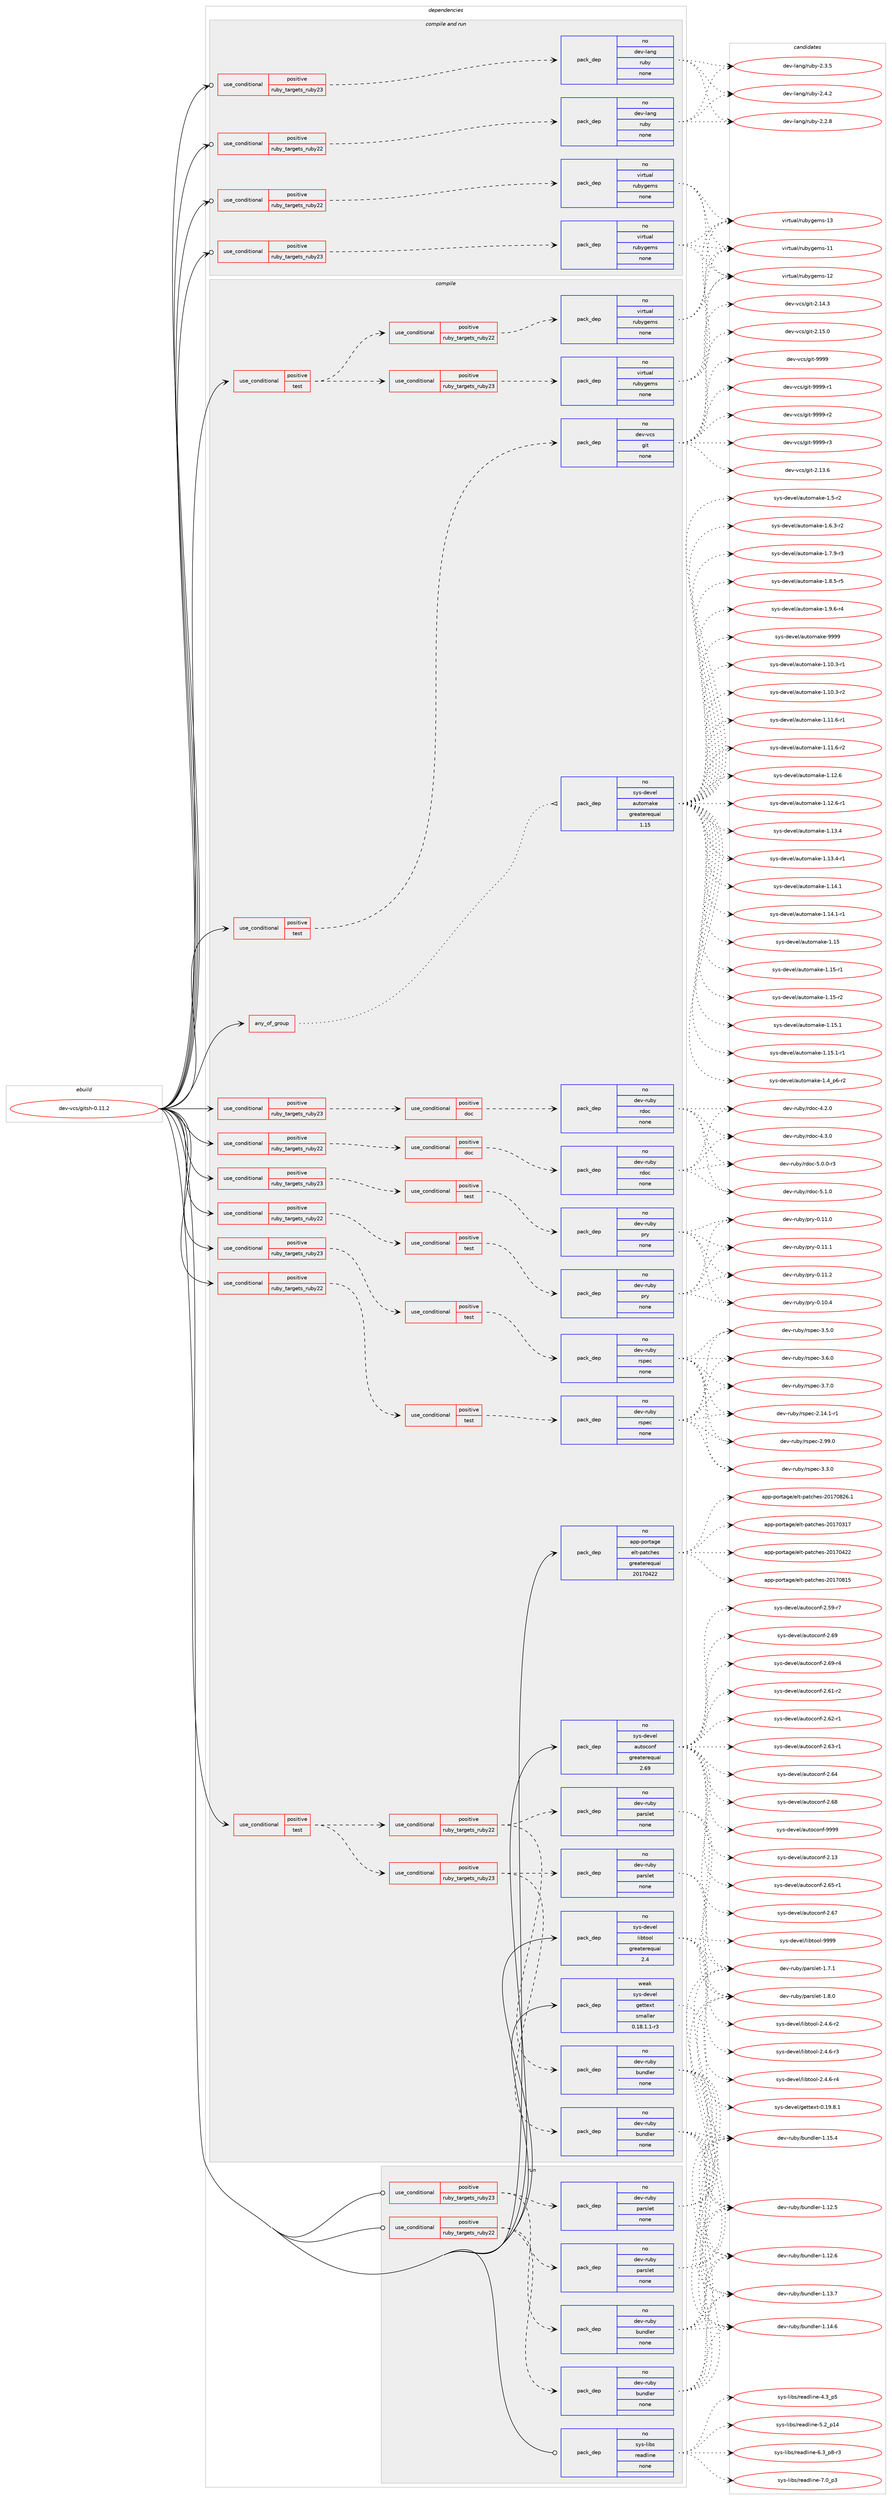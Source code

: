 digraph prolog {

# *************
# Graph options
# *************

newrank=true;
concentrate=true;
compound=true;
graph [rankdir=LR,fontname=Helvetica,fontsize=10,ranksep=1.5];#, ranksep=2.5, nodesep=0.2];
edge  [arrowhead=vee];
node  [fontname=Helvetica,fontsize=10];

# **********
# The ebuild
# **********

subgraph cluster_leftcol {
color=gray;
rank=same;
label=<<i>ebuild</i>>;
id [label="dev-vcs/gitsh-0.11.2", color=red, width=4, href="../dev-vcs/gitsh-0.11.2.svg"];
}

# ****************
# The dependencies
# ****************

subgraph cluster_midcol {
color=gray;
label=<<i>dependencies</i>>;
subgraph cluster_compile {
fillcolor="#eeeeee";
style=filled;
label=<<i>compile</i>>;
subgraph any4278 {
dependency291509 [label=<<TABLE BORDER="0" CELLBORDER="1" CELLSPACING="0" CELLPADDING="4"><TR><TD CELLPADDING="10">any_of_group</TD></TR></TABLE>>, shape=none, color=red];subgraph pack207816 {
dependency291510 [label=<<TABLE BORDER="0" CELLBORDER="1" CELLSPACING="0" CELLPADDING="4" WIDTH="220"><TR><TD ROWSPAN="6" CELLPADDING="30">pack_dep</TD></TR><TR><TD WIDTH="110">no</TD></TR><TR><TD>sys-devel</TD></TR><TR><TD>automake</TD></TR><TR><TD>greaterequal</TD></TR><TR><TD>1.15</TD></TR></TABLE>>, shape=none, color=blue];
}
dependency291509:e -> dependency291510:w [weight=20,style="dotted",arrowhead="oinv"];
}
id:e -> dependency291509:w [weight=20,style="solid",arrowhead="vee"];
subgraph cond79363 {
dependency291511 [label=<<TABLE BORDER="0" CELLBORDER="1" CELLSPACING="0" CELLPADDING="4"><TR><TD ROWSPAN="3" CELLPADDING="10">use_conditional</TD></TR><TR><TD>positive</TD></TR><TR><TD>ruby_targets_ruby22</TD></TR></TABLE>>, shape=none, color=red];
subgraph cond79364 {
dependency291512 [label=<<TABLE BORDER="0" CELLBORDER="1" CELLSPACING="0" CELLPADDING="4"><TR><TD ROWSPAN="3" CELLPADDING="10">use_conditional</TD></TR><TR><TD>positive</TD></TR><TR><TD>doc</TD></TR></TABLE>>, shape=none, color=red];
subgraph pack207817 {
dependency291513 [label=<<TABLE BORDER="0" CELLBORDER="1" CELLSPACING="0" CELLPADDING="4" WIDTH="220"><TR><TD ROWSPAN="6" CELLPADDING="30">pack_dep</TD></TR><TR><TD WIDTH="110">no</TD></TR><TR><TD>dev-ruby</TD></TR><TR><TD>rdoc</TD></TR><TR><TD>none</TD></TR><TR><TD></TD></TR></TABLE>>, shape=none, color=blue];
}
dependency291512:e -> dependency291513:w [weight=20,style="dashed",arrowhead="vee"];
}
dependency291511:e -> dependency291512:w [weight=20,style="dashed",arrowhead="vee"];
}
id:e -> dependency291511:w [weight=20,style="solid",arrowhead="vee"];
subgraph cond79365 {
dependency291514 [label=<<TABLE BORDER="0" CELLBORDER="1" CELLSPACING="0" CELLPADDING="4"><TR><TD ROWSPAN="3" CELLPADDING="10">use_conditional</TD></TR><TR><TD>positive</TD></TR><TR><TD>ruby_targets_ruby22</TD></TR></TABLE>>, shape=none, color=red];
subgraph cond79366 {
dependency291515 [label=<<TABLE BORDER="0" CELLBORDER="1" CELLSPACING="0" CELLPADDING="4"><TR><TD ROWSPAN="3" CELLPADDING="10">use_conditional</TD></TR><TR><TD>positive</TD></TR><TR><TD>test</TD></TR></TABLE>>, shape=none, color=red];
subgraph pack207818 {
dependency291516 [label=<<TABLE BORDER="0" CELLBORDER="1" CELLSPACING="0" CELLPADDING="4" WIDTH="220"><TR><TD ROWSPAN="6" CELLPADDING="30">pack_dep</TD></TR><TR><TD WIDTH="110">no</TD></TR><TR><TD>dev-ruby</TD></TR><TR><TD>pry</TD></TR><TR><TD>none</TD></TR><TR><TD></TD></TR></TABLE>>, shape=none, color=blue];
}
dependency291515:e -> dependency291516:w [weight=20,style="dashed",arrowhead="vee"];
}
dependency291514:e -> dependency291515:w [weight=20,style="dashed",arrowhead="vee"];
}
id:e -> dependency291514:w [weight=20,style="solid",arrowhead="vee"];
subgraph cond79367 {
dependency291517 [label=<<TABLE BORDER="0" CELLBORDER="1" CELLSPACING="0" CELLPADDING="4"><TR><TD ROWSPAN="3" CELLPADDING="10">use_conditional</TD></TR><TR><TD>positive</TD></TR><TR><TD>ruby_targets_ruby22</TD></TR></TABLE>>, shape=none, color=red];
subgraph cond79368 {
dependency291518 [label=<<TABLE BORDER="0" CELLBORDER="1" CELLSPACING="0" CELLPADDING="4"><TR><TD ROWSPAN="3" CELLPADDING="10">use_conditional</TD></TR><TR><TD>positive</TD></TR><TR><TD>test</TD></TR></TABLE>>, shape=none, color=red];
subgraph pack207819 {
dependency291519 [label=<<TABLE BORDER="0" CELLBORDER="1" CELLSPACING="0" CELLPADDING="4" WIDTH="220"><TR><TD ROWSPAN="6" CELLPADDING="30">pack_dep</TD></TR><TR><TD WIDTH="110">no</TD></TR><TR><TD>dev-ruby</TD></TR><TR><TD>rspec</TD></TR><TR><TD>none</TD></TR><TR><TD></TD></TR></TABLE>>, shape=none, color=blue];
}
dependency291518:e -> dependency291519:w [weight=20,style="dashed",arrowhead="vee"];
}
dependency291517:e -> dependency291518:w [weight=20,style="dashed",arrowhead="vee"];
}
id:e -> dependency291517:w [weight=20,style="solid",arrowhead="vee"];
subgraph cond79369 {
dependency291520 [label=<<TABLE BORDER="0" CELLBORDER="1" CELLSPACING="0" CELLPADDING="4"><TR><TD ROWSPAN="3" CELLPADDING="10">use_conditional</TD></TR><TR><TD>positive</TD></TR><TR><TD>ruby_targets_ruby23</TD></TR></TABLE>>, shape=none, color=red];
subgraph cond79370 {
dependency291521 [label=<<TABLE BORDER="0" CELLBORDER="1" CELLSPACING="0" CELLPADDING="4"><TR><TD ROWSPAN="3" CELLPADDING="10">use_conditional</TD></TR><TR><TD>positive</TD></TR><TR><TD>doc</TD></TR></TABLE>>, shape=none, color=red];
subgraph pack207820 {
dependency291522 [label=<<TABLE BORDER="0" CELLBORDER="1" CELLSPACING="0" CELLPADDING="4" WIDTH="220"><TR><TD ROWSPAN="6" CELLPADDING="30">pack_dep</TD></TR><TR><TD WIDTH="110">no</TD></TR><TR><TD>dev-ruby</TD></TR><TR><TD>rdoc</TD></TR><TR><TD>none</TD></TR><TR><TD></TD></TR></TABLE>>, shape=none, color=blue];
}
dependency291521:e -> dependency291522:w [weight=20,style="dashed",arrowhead="vee"];
}
dependency291520:e -> dependency291521:w [weight=20,style="dashed",arrowhead="vee"];
}
id:e -> dependency291520:w [weight=20,style="solid",arrowhead="vee"];
subgraph cond79371 {
dependency291523 [label=<<TABLE BORDER="0" CELLBORDER="1" CELLSPACING="0" CELLPADDING="4"><TR><TD ROWSPAN="3" CELLPADDING="10">use_conditional</TD></TR><TR><TD>positive</TD></TR><TR><TD>ruby_targets_ruby23</TD></TR></TABLE>>, shape=none, color=red];
subgraph cond79372 {
dependency291524 [label=<<TABLE BORDER="0" CELLBORDER="1" CELLSPACING="0" CELLPADDING="4"><TR><TD ROWSPAN="3" CELLPADDING="10">use_conditional</TD></TR><TR><TD>positive</TD></TR><TR><TD>test</TD></TR></TABLE>>, shape=none, color=red];
subgraph pack207821 {
dependency291525 [label=<<TABLE BORDER="0" CELLBORDER="1" CELLSPACING="0" CELLPADDING="4" WIDTH="220"><TR><TD ROWSPAN="6" CELLPADDING="30">pack_dep</TD></TR><TR><TD WIDTH="110">no</TD></TR><TR><TD>dev-ruby</TD></TR><TR><TD>pry</TD></TR><TR><TD>none</TD></TR><TR><TD></TD></TR></TABLE>>, shape=none, color=blue];
}
dependency291524:e -> dependency291525:w [weight=20,style="dashed",arrowhead="vee"];
}
dependency291523:e -> dependency291524:w [weight=20,style="dashed",arrowhead="vee"];
}
id:e -> dependency291523:w [weight=20,style="solid",arrowhead="vee"];
subgraph cond79373 {
dependency291526 [label=<<TABLE BORDER="0" CELLBORDER="1" CELLSPACING="0" CELLPADDING="4"><TR><TD ROWSPAN="3" CELLPADDING="10">use_conditional</TD></TR><TR><TD>positive</TD></TR><TR><TD>ruby_targets_ruby23</TD></TR></TABLE>>, shape=none, color=red];
subgraph cond79374 {
dependency291527 [label=<<TABLE BORDER="0" CELLBORDER="1" CELLSPACING="0" CELLPADDING="4"><TR><TD ROWSPAN="3" CELLPADDING="10">use_conditional</TD></TR><TR><TD>positive</TD></TR><TR><TD>test</TD></TR></TABLE>>, shape=none, color=red];
subgraph pack207822 {
dependency291528 [label=<<TABLE BORDER="0" CELLBORDER="1" CELLSPACING="0" CELLPADDING="4" WIDTH="220"><TR><TD ROWSPAN="6" CELLPADDING="30">pack_dep</TD></TR><TR><TD WIDTH="110">no</TD></TR><TR><TD>dev-ruby</TD></TR><TR><TD>rspec</TD></TR><TR><TD>none</TD></TR><TR><TD></TD></TR></TABLE>>, shape=none, color=blue];
}
dependency291527:e -> dependency291528:w [weight=20,style="dashed",arrowhead="vee"];
}
dependency291526:e -> dependency291527:w [weight=20,style="dashed",arrowhead="vee"];
}
id:e -> dependency291526:w [weight=20,style="solid",arrowhead="vee"];
subgraph cond79375 {
dependency291529 [label=<<TABLE BORDER="0" CELLBORDER="1" CELLSPACING="0" CELLPADDING="4"><TR><TD ROWSPAN="3" CELLPADDING="10">use_conditional</TD></TR><TR><TD>positive</TD></TR><TR><TD>test</TD></TR></TABLE>>, shape=none, color=red];
subgraph cond79376 {
dependency291530 [label=<<TABLE BORDER="0" CELLBORDER="1" CELLSPACING="0" CELLPADDING="4"><TR><TD ROWSPAN="3" CELLPADDING="10">use_conditional</TD></TR><TR><TD>positive</TD></TR><TR><TD>ruby_targets_ruby22</TD></TR></TABLE>>, shape=none, color=red];
subgraph pack207823 {
dependency291531 [label=<<TABLE BORDER="0" CELLBORDER="1" CELLSPACING="0" CELLPADDING="4" WIDTH="220"><TR><TD ROWSPAN="6" CELLPADDING="30">pack_dep</TD></TR><TR><TD WIDTH="110">no</TD></TR><TR><TD>dev-ruby</TD></TR><TR><TD>bundler</TD></TR><TR><TD>none</TD></TR><TR><TD></TD></TR></TABLE>>, shape=none, color=blue];
}
dependency291530:e -> dependency291531:w [weight=20,style="dashed",arrowhead="vee"];
subgraph pack207824 {
dependency291532 [label=<<TABLE BORDER="0" CELLBORDER="1" CELLSPACING="0" CELLPADDING="4" WIDTH="220"><TR><TD ROWSPAN="6" CELLPADDING="30">pack_dep</TD></TR><TR><TD WIDTH="110">no</TD></TR><TR><TD>dev-ruby</TD></TR><TR><TD>parslet</TD></TR><TR><TD>none</TD></TR><TR><TD></TD></TR></TABLE>>, shape=none, color=blue];
}
dependency291530:e -> dependency291532:w [weight=20,style="dashed",arrowhead="vee"];
}
dependency291529:e -> dependency291530:w [weight=20,style="dashed",arrowhead="vee"];
subgraph cond79377 {
dependency291533 [label=<<TABLE BORDER="0" CELLBORDER="1" CELLSPACING="0" CELLPADDING="4"><TR><TD ROWSPAN="3" CELLPADDING="10">use_conditional</TD></TR><TR><TD>positive</TD></TR><TR><TD>ruby_targets_ruby23</TD></TR></TABLE>>, shape=none, color=red];
subgraph pack207825 {
dependency291534 [label=<<TABLE BORDER="0" CELLBORDER="1" CELLSPACING="0" CELLPADDING="4" WIDTH="220"><TR><TD ROWSPAN="6" CELLPADDING="30">pack_dep</TD></TR><TR><TD WIDTH="110">no</TD></TR><TR><TD>dev-ruby</TD></TR><TR><TD>bundler</TD></TR><TR><TD>none</TD></TR><TR><TD></TD></TR></TABLE>>, shape=none, color=blue];
}
dependency291533:e -> dependency291534:w [weight=20,style="dashed",arrowhead="vee"];
subgraph pack207826 {
dependency291535 [label=<<TABLE BORDER="0" CELLBORDER="1" CELLSPACING="0" CELLPADDING="4" WIDTH="220"><TR><TD ROWSPAN="6" CELLPADDING="30">pack_dep</TD></TR><TR><TD WIDTH="110">no</TD></TR><TR><TD>dev-ruby</TD></TR><TR><TD>parslet</TD></TR><TR><TD>none</TD></TR><TR><TD></TD></TR></TABLE>>, shape=none, color=blue];
}
dependency291533:e -> dependency291535:w [weight=20,style="dashed",arrowhead="vee"];
}
dependency291529:e -> dependency291533:w [weight=20,style="dashed",arrowhead="vee"];
}
id:e -> dependency291529:w [weight=20,style="solid",arrowhead="vee"];
subgraph cond79378 {
dependency291536 [label=<<TABLE BORDER="0" CELLBORDER="1" CELLSPACING="0" CELLPADDING="4"><TR><TD ROWSPAN="3" CELLPADDING="10">use_conditional</TD></TR><TR><TD>positive</TD></TR><TR><TD>test</TD></TR></TABLE>>, shape=none, color=red];
subgraph cond79379 {
dependency291537 [label=<<TABLE BORDER="0" CELLBORDER="1" CELLSPACING="0" CELLPADDING="4"><TR><TD ROWSPAN="3" CELLPADDING="10">use_conditional</TD></TR><TR><TD>positive</TD></TR><TR><TD>ruby_targets_ruby22</TD></TR></TABLE>>, shape=none, color=red];
subgraph pack207827 {
dependency291538 [label=<<TABLE BORDER="0" CELLBORDER="1" CELLSPACING="0" CELLPADDING="4" WIDTH="220"><TR><TD ROWSPAN="6" CELLPADDING="30">pack_dep</TD></TR><TR><TD WIDTH="110">no</TD></TR><TR><TD>virtual</TD></TR><TR><TD>rubygems</TD></TR><TR><TD>none</TD></TR><TR><TD></TD></TR></TABLE>>, shape=none, color=blue];
}
dependency291537:e -> dependency291538:w [weight=20,style="dashed",arrowhead="vee"];
}
dependency291536:e -> dependency291537:w [weight=20,style="dashed",arrowhead="vee"];
subgraph cond79380 {
dependency291539 [label=<<TABLE BORDER="0" CELLBORDER="1" CELLSPACING="0" CELLPADDING="4"><TR><TD ROWSPAN="3" CELLPADDING="10">use_conditional</TD></TR><TR><TD>positive</TD></TR><TR><TD>ruby_targets_ruby23</TD></TR></TABLE>>, shape=none, color=red];
subgraph pack207828 {
dependency291540 [label=<<TABLE BORDER="0" CELLBORDER="1" CELLSPACING="0" CELLPADDING="4" WIDTH="220"><TR><TD ROWSPAN="6" CELLPADDING="30">pack_dep</TD></TR><TR><TD WIDTH="110">no</TD></TR><TR><TD>virtual</TD></TR><TR><TD>rubygems</TD></TR><TR><TD>none</TD></TR><TR><TD></TD></TR></TABLE>>, shape=none, color=blue];
}
dependency291539:e -> dependency291540:w [weight=20,style="dashed",arrowhead="vee"];
}
dependency291536:e -> dependency291539:w [weight=20,style="dashed",arrowhead="vee"];
}
id:e -> dependency291536:w [weight=20,style="solid",arrowhead="vee"];
subgraph cond79381 {
dependency291541 [label=<<TABLE BORDER="0" CELLBORDER="1" CELLSPACING="0" CELLPADDING="4"><TR><TD ROWSPAN="3" CELLPADDING="10">use_conditional</TD></TR><TR><TD>positive</TD></TR><TR><TD>test</TD></TR></TABLE>>, shape=none, color=red];
subgraph pack207829 {
dependency291542 [label=<<TABLE BORDER="0" CELLBORDER="1" CELLSPACING="0" CELLPADDING="4" WIDTH="220"><TR><TD ROWSPAN="6" CELLPADDING="30">pack_dep</TD></TR><TR><TD WIDTH="110">no</TD></TR><TR><TD>dev-vcs</TD></TR><TR><TD>git</TD></TR><TR><TD>none</TD></TR><TR><TD></TD></TR></TABLE>>, shape=none, color=blue];
}
dependency291541:e -> dependency291542:w [weight=20,style="dashed",arrowhead="vee"];
}
id:e -> dependency291541:w [weight=20,style="solid",arrowhead="vee"];
subgraph pack207830 {
dependency291543 [label=<<TABLE BORDER="0" CELLBORDER="1" CELLSPACING="0" CELLPADDING="4" WIDTH="220"><TR><TD ROWSPAN="6" CELLPADDING="30">pack_dep</TD></TR><TR><TD WIDTH="110">no</TD></TR><TR><TD>app-portage</TD></TR><TR><TD>elt-patches</TD></TR><TR><TD>greaterequal</TD></TR><TR><TD>20170422</TD></TR></TABLE>>, shape=none, color=blue];
}
id:e -> dependency291543:w [weight=20,style="solid",arrowhead="vee"];
subgraph pack207831 {
dependency291544 [label=<<TABLE BORDER="0" CELLBORDER="1" CELLSPACING="0" CELLPADDING="4" WIDTH="220"><TR><TD ROWSPAN="6" CELLPADDING="30">pack_dep</TD></TR><TR><TD WIDTH="110">no</TD></TR><TR><TD>sys-devel</TD></TR><TR><TD>autoconf</TD></TR><TR><TD>greaterequal</TD></TR><TR><TD>2.69</TD></TR></TABLE>>, shape=none, color=blue];
}
id:e -> dependency291544:w [weight=20,style="solid",arrowhead="vee"];
subgraph pack207832 {
dependency291545 [label=<<TABLE BORDER="0" CELLBORDER="1" CELLSPACING="0" CELLPADDING="4" WIDTH="220"><TR><TD ROWSPAN="6" CELLPADDING="30">pack_dep</TD></TR><TR><TD WIDTH="110">no</TD></TR><TR><TD>sys-devel</TD></TR><TR><TD>libtool</TD></TR><TR><TD>greaterequal</TD></TR><TR><TD>2.4</TD></TR></TABLE>>, shape=none, color=blue];
}
id:e -> dependency291545:w [weight=20,style="solid",arrowhead="vee"];
subgraph pack207833 {
dependency291546 [label=<<TABLE BORDER="0" CELLBORDER="1" CELLSPACING="0" CELLPADDING="4" WIDTH="220"><TR><TD ROWSPAN="6" CELLPADDING="30">pack_dep</TD></TR><TR><TD WIDTH="110">weak</TD></TR><TR><TD>sys-devel</TD></TR><TR><TD>gettext</TD></TR><TR><TD>smaller</TD></TR><TR><TD>0.18.1.1-r3</TD></TR></TABLE>>, shape=none, color=blue];
}
id:e -> dependency291546:w [weight=20,style="solid",arrowhead="vee"];
}
subgraph cluster_compileandrun {
fillcolor="#eeeeee";
style=filled;
label=<<i>compile and run</i>>;
subgraph cond79382 {
dependency291547 [label=<<TABLE BORDER="0" CELLBORDER="1" CELLSPACING="0" CELLPADDING="4"><TR><TD ROWSPAN="3" CELLPADDING="10">use_conditional</TD></TR><TR><TD>positive</TD></TR><TR><TD>ruby_targets_ruby22</TD></TR></TABLE>>, shape=none, color=red];
subgraph pack207834 {
dependency291548 [label=<<TABLE BORDER="0" CELLBORDER="1" CELLSPACING="0" CELLPADDING="4" WIDTH="220"><TR><TD ROWSPAN="6" CELLPADDING="30">pack_dep</TD></TR><TR><TD WIDTH="110">no</TD></TR><TR><TD>dev-lang</TD></TR><TR><TD>ruby</TD></TR><TR><TD>none</TD></TR><TR><TD></TD></TR></TABLE>>, shape=none, color=blue];
}
dependency291547:e -> dependency291548:w [weight=20,style="dashed",arrowhead="vee"];
}
id:e -> dependency291547:w [weight=20,style="solid",arrowhead="odotvee"];
subgraph cond79383 {
dependency291549 [label=<<TABLE BORDER="0" CELLBORDER="1" CELLSPACING="0" CELLPADDING="4"><TR><TD ROWSPAN="3" CELLPADDING="10">use_conditional</TD></TR><TR><TD>positive</TD></TR><TR><TD>ruby_targets_ruby22</TD></TR></TABLE>>, shape=none, color=red];
subgraph pack207835 {
dependency291550 [label=<<TABLE BORDER="0" CELLBORDER="1" CELLSPACING="0" CELLPADDING="4" WIDTH="220"><TR><TD ROWSPAN="6" CELLPADDING="30">pack_dep</TD></TR><TR><TD WIDTH="110">no</TD></TR><TR><TD>virtual</TD></TR><TR><TD>rubygems</TD></TR><TR><TD>none</TD></TR><TR><TD></TD></TR></TABLE>>, shape=none, color=blue];
}
dependency291549:e -> dependency291550:w [weight=20,style="dashed",arrowhead="vee"];
}
id:e -> dependency291549:w [weight=20,style="solid",arrowhead="odotvee"];
subgraph cond79384 {
dependency291551 [label=<<TABLE BORDER="0" CELLBORDER="1" CELLSPACING="0" CELLPADDING="4"><TR><TD ROWSPAN="3" CELLPADDING="10">use_conditional</TD></TR><TR><TD>positive</TD></TR><TR><TD>ruby_targets_ruby23</TD></TR></TABLE>>, shape=none, color=red];
subgraph pack207836 {
dependency291552 [label=<<TABLE BORDER="0" CELLBORDER="1" CELLSPACING="0" CELLPADDING="4" WIDTH="220"><TR><TD ROWSPAN="6" CELLPADDING="30">pack_dep</TD></TR><TR><TD WIDTH="110">no</TD></TR><TR><TD>dev-lang</TD></TR><TR><TD>ruby</TD></TR><TR><TD>none</TD></TR><TR><TD></TD></TR></TABLE>>, shape=none, color=blue];
}
dependency291551:e -> dependency291552:w [weight=20,style="dashed",arrowhead="vee"];
}
id:e -> dependency291551:w [weight=20,style="solid",arrowhead="odotvee"];
subgraph cond79385 {
dependency291553 [label=<<TABLE BORDER="0" CELLBORDER="1" CELLSPACING="0" CELLPADDING="4"><TR><TD ROWSPAN="3" CELLPADDING="10">use_conditional</TD></TR><TR><TD>positive</TD></TR><TR><TD>ruby_targets_ruby23</TD></TR></TABLE>>, shape=none, color=red];
subgraph pack207837 {
dependency291554 [label=<<TABLE BORDER="0" CELLBORDER="1" CELLSPACING="0" CELLPADDING="4" WIDTH="220"><TR><TD ROWSPAN="6" CELLPADDING="30">pack_dep</TD></TR><TR><TD WIDTH="110">no</TD></TR><TR><TD>virtual</TD></TR><TR><TD>rubygems</TD></TR><TR><TD>none</TD></TR><TR><TD></TD></TR></TABLE>>, shape=none, color=blue];
}
dependency291553:e -> dependency291554:w [weight=20,style="dashed",arrowhead="vee"];
}
id:e -> dependency291553:w [weight=20,style="solid",arrowhead="odotvee"];
}
subgraph cluster_run {
fillcolor="#eeeeee";
style=filled;
label=<<i>run</i>>;
subgraph cond79386 {
dependency291555 [label=<<TABLE BORDER="0" CELLBORDER="1" CELLSPACING="0" CELLPADDING="4"><TR><TD ROWSPAN="3" CELLPADDING="10">use_conditional</TD></TR><TR><TD>positive</TD></TR><TR><TD>ruby_targets_ruby22</TD></TR></TABLE>>, shape=none, color=red];
subgraph pack207838 {
dependency291556 [label=<<TABLE BORDER="0" CELLBORDER="1" CELLSPACING="0" CELLPADDING="4" WIDTH="220"><TR><TD ROWSPAN="6" CELLPADDING="30">pack_dep</TD></TR><TR><TD WIDTH="110">no</TD></TR><TR><TD>dev-ruby</TD></TR><TR><TD>bundler</TD></TR><TR><TD>none</TD></TR><TR><TD></TD></TR></TABLE>>, shape=none, color=blue];
}
dependency291555:e -> dependency291556:w [weight=20,style="dashed",arrowhead="vee"];
subgraph pack207839 {
dependency291557 [label=<<TABLE BORDER="0" CELLBORDER="1" CELLSPACING="0" CELLPADDING="4" WIDTH="220"><TR><TD ROWSPAN="6" CELLPADDING="30">pack_dep</TD></TR><TR><TD WIDTH="110">no</TD></TR><TR><TD>dev-ruby</TD></TR><TR><TD>parslet</TD></TR><TR><TD>none</TD></TR><TR><TD></TD></TR></TABLE>>, shape=none, color=blue];
}
dependency291555:e -> dependency291557:w [weight=20,style="dashed",arrowhead="vee"];
}
id:e -> dependency291555:w [weight=20,style="solid",arrowhead="odot"];
subgraph cond79387 {
dependency291558 [label=<<TABLE BORDER="0" CELLBORDER="1" CELLSPACING="0" CELLPADDING="4"><TR><TD ROWSPAN="3" CELLPADDING="10">use_conditional</TD></TR><TR><TD>positive</TD></TR><TR><TD>ruby_targets_ruby23</TD></TR></TABLE>>, shape=none, color=red];
subgraph pack207840 {
dependency291559 [label=<<TABLE BORDER="0" CELLBORDER="1" CELLSPACING="0" CELLPADDING="4" WIDTH="220"><TR><TD ROWSPAN="6" CELLPADDING="30">pack_dep</TD></TR><TR><TD WIDTH="110">no</TD></TR><TR><TD>dev-ruby</TD></TR><TR><TD>bundler</TD></TR><TR><TD>none</TD></TR><TR><TD></TD></TR></TABLE>>, shape=none, color=blue];
}
dependency291558:e -> dependency291559:w [weight=20,style="dashed",arrowhead="vee"];
subgraph pack207841 {
dependency291560 [label=<<TABLE BORDER="0" CELLBORDER="1" CELLSPACING="0" CELLPADDING="4" WIDTH="220"><TR><TD ROWSPAN="6" CELLPADDING="30">pack_dep</TD></TR><TR><TD WIDTH="110">no</TD></TR><TR><TD>dev-ruby</TD></TR><TR><TD>parslet</TD></TR><TR><TD>none</TD></TR><TR><TD></TD></TR></TABLE>>, shape=none, color=blue];
}
dependency291558:e -> dependency291560:w [weight=20,style="dashed",arrowhead="vee"];
}
id:e -> dependency291558:w [weight=20,style="solid",arrowhead="odot"];
subgraph pack207842 {
dependency291561 [label=<<TABLE BORDER="0" CELLBORDER="1" CELLSPACING="0" CELLPADDING="4" WIDTH="220"><TR><TD ROWSPAN="6" CELLPADDING="30">pack_dep</TD></TR><TR><TD WIDTH="110">no</TD></TR><TR><TD>sys-libs</TD></TR><TR><TD>readline</TD></TR><TR><TD>none</TD></TR><TR><TD></TD></TR></TABLE>>, shape=none, color=blue];
}
id:e -> dependency291561:w [weight=20,style="solid",arrowhead="odot"];
}
}

# **************
# The candidates
# **************

subgraph cluster_choices {
rank=same;
color=gray;
label=<<i>candidates</i>>;

subgraph choice207816 {
color=black;
nodesep=1;
choice11512111545100101118101108479711711611110997107101454946494846514511449 [label="sys-devel/automake-1.10.3-r1", color=red, width=4,href="../sys-devel/automake-1.10.3-r1.svg"];
choice11512111545100101118101108479711711611110997107101454946494846514511450 [label="sys-devel/automake-1.10.3-r2", color=red, width=4,href="../sys-devel/automake-1.10.3-r2.svg"];
choice11512111545100101118101108479711711611110997107101454946494946544511449 [label="sys-devel/automake-1.11.6-r1", color=red, width=4,href="../sys-devel/automake-1.11.6-r1.svg"];
choice11512111545100101118101108479711711611110997107101454946494946544511450 [label="sys-devel/automake-1.11.6-r2", color=red, width=4,href="../sys-devel/automake-1.11.6-r2.svg"];
choice1151211154510010111810110847971171161111099710710145494649504654 [label="sys-devel/automake-1.12.6", color=red, width=4,href="../sys-devel/automake-1.12.6.svg"];
choice11512111545100101118101108479711711611110997107101454946495046544511449 [label="sys-devel/automake-1.12.6-r1", color=red, width=4,href="../sys-devel/automake-1.12.6-r1.svg"];
choice1151211154510010111810110847971171161111099710710145494649514652 [label="sys-devel/automake-1.13.4", color=red, width=4,href="../sys-devel/automake-1.13.4.svg"];
choice11512111545100101118101108479711711611110997107101454946495146524511449 [label="sys-devel/automake-1.13.4-r1", color=red, width=4,href="../sys-devel/automake-1.13.4-r1.svg"];
choice1151211154510010111810110847971171161111099710710145494649524649 [label="sys-devel/automake-1.14.1", color=red, width=4,href="../sys-devel/automake-1.14.1.svg"];
choice11512111545100101118101108479711711611110997107101454946495246494511449 [label="sys-devel/automake-1.14.1-r1", color=red, width=4,href="../sys-devel/automake-1.14.1-r1.svg"];
choice115121115451001011181011084797117116111109971071014549464953 [label="sys-devel/automake-1.15", color=red, width=4,href="../sys-devel/automake-1.15.svg"];
choice1151211154510010111810110847971171161111099710710145494649534511449 [label="sys-devel/automake-1.15-r1", color=red, width=4,href="../sys-devel/automake-1.15-r1.svg"];
choice1151211154510010111810110847971171161111099710710145494649534511450 [label="sys-devel/automake-1.15-r2", color=red, width=4,href="../sys-devel/automake-1.15-r2.svg"];
choice1151211154510010111810110847971171161111099710710145494649534649 [label="sys-devel/automake-1.15.1", color=red, width=4,href="../sys-devel/automake-1.15.1.svg"];
choice11512111545100101118101108479711711611110997107101454946495346494511449 [label="sys-devel/automake-1.15.1-r1", color=red, width=4,href="../sys-devel/automake-1.15.1-r1.svg"];
choice115121115451001011181011084797117116111109971071014549465295112544511450 [label="sys-devel/automake-1.4_p6-r2", color=red, width=4,href="../sys-devel/automake-1.4_p6-r2.svg"];
choice11512111545100101118101108479711711611110997107101454946534511450 [label="sys-devel/automake-1.5-r2", color=red, width=4,href="../sys-devel/automake-1.5-r2.svg"];
choice115121115451001011181011084797117116111109971071014549465446514511450 [label="sys-devel/automake-1.6.3-r2", color=red, width=4,href="../sys-devel/automake-1.6.3-r2.svg"];
choice115121115451001011181011084797117116111109971071014549465546574511451 [label="sys-devel/automake-1.7.9-r3", color=red, width=4,href="../sys-devel/automake-1.7.9-r3.svg"];
choice115121115451001011181011084797117116111109971071014549465646534511453 [label="sys-devel/automake-1.8.5-r5", color=red, width=4,href="../sys-devel/automake-1.8.5-r5.svg"];
choice115121115451001011181011084797117116111109971071014549465746544511452 [label="sys-devel/automake-1.9.6-r4", color=red, width=4,href="../sys-devel/automake-1.9.6-r4.svg"];
choice115121115451001011181011084797117116111109971071014557575757 [label="sys-devel/automake-9999", color=red, width=4,href="../sys-devel/automake-9999.svg"];
dependency291510:e -> choice11512111545100101118101108479711711611110997107101454946494846514511449:w [style=dotted,weight="100"];
dependency291510:e -> choice11512111545100101118101108479711711611110997107101454946494846514511450:w [style=dotted,weight="100"];
dependency291510:e -> choice11512111545100101118101108479711711611110997107101454946494946544511449:w [style=dotted,weight="100"];
dependency291510:e -> choice11512111545100101118101108479711711611110997107101454946494946544511450:w [style=dotted,weight="100"];
dependency291510:e -> choice1151211154510010111810110847971171161111099710710145494649504654:w [style=dotted,weight="100"];
dependency291510:e -> choice11512111545100101118101108479711711611110997107101454946495046544511449:w [style=dotted,weight="100"];
dependency291510:e -> choice1151211154510010111810110847971171161111099710710145494649514652:w [style=dotted,weight="100"];
dependency291510:e -> choice11512111545100101118101108479711711611110997107101454946495146524511449:w [style=dotted,weight="100"];
dependency291510:e -> choice1151211154510010111810110847971171161111099710710145494649524649:w [style=dotted,weight="100"];
dependency291510:e -> choice11512111545100101118101108479711711611110997107101454946495246494511449:w [style=dotted,weight="100"];
dependency291510:e -> choice115121115451001011181011084797117116111109971071014549464953:w [style=dotted,weight="100"];
dependency291510:e -> choice1151211154510010111810110847971171161111099710710145494649534511449:w [style=dotted,weight="100"];
dependency291510:e -> choice1151211154510010111810110847971171161111099710710145494649534511450:w [style=dotted,weight="100"];
dependency291510:e -> choice1151211154510010111810110847971171161111099710710145494649534649:w [style=dotted,weight="100"];
dependency291510:e -> choice11512111545100101118101108479711711611110997107101454946495346494511449:w [style=dotted,weight="100"];
dependency291510:e -> choice115121115451001011181011084797117116111109971071014549465295112544511450:w [style=dotted,weight="100"];
dependency291510:e -> choice11512111545100101118101108479711711611110997107101454946534511450:w [style=dotted,weight="100"];
dependency291510:e -> choice115121115451001011181011084797117116111109971071014549465446514511450:w [style=dotted,weight="100"];
dependency291510:e -> choice115121115451001011181011084797117116111109971071014549465546574511451:w [style=dotted,weight="100"];
dependency291510:e -> choice115121115451001011181011084797117116111109971071014549465646534511453:w [style=dotted,weight="100"];
dependency291510:e -> choice115121115451001011181011084797117116111109971071014549465746544511452:w [style=dotted,weight="100"];
dependency291510:e -> choice115121115451001011181011084797117116111109971071014557575757:w [style=dotted,weight="100"];
}
subgraph choice207817 {
color=black;
nodesep=1;
choice10010111845114117981214711410011199455246504648 [label="dev-ruby/rdoc-4.2.0", color=red, width=4,href="../dev-ruby/rdoc-4.2.0.svg"];
choice10010111845114117981214711410011199455246514648 [label="dev-ruby/rdoc-4.3.0", color=red, width=4,href="../dev-ruby/rdoc-4.3.0.svg"];
choice100101118451141179812147114100111994553464846484511451 [label="dev-ruby/rdoc-5.0.0-r3", color=red, width=4,href="../dev-ruby/rdoc-5.0.0-r3.svg"];
choice10010111845114117981214711410011199455346494648 [label="dev-ruby/rdoc-5.1.0", color=red, width=4,href="../dev-ruby/rdoc-5.1.0.svg"];
dependency291513:e -> choice10010111845114117981214711410011199455246504648:w [style=dotted,weight="100"];
dependency291513:e -> choice10010111845114117981214711410011199455246514648:w [style=dotted,weight="100"];
dependency291513:e -> choice100101118451141179812147114100111994553464846484511451:w [style=dotted,weight="100"];
dependency291513:e -> choice10010111845114117981214711410011199455346494648:w [style=dotted,weight="100"];
}
subgraph choice207818 {
color=black;
nodesep=1;
choice10010111845114117981214711211412145484649484652 [label="dev-ruby/pry-0.10.4", color=red, width=4,href="../dev-ruby/pry-0.10.4.svg"];
choice10010111845114117981214711211412145484649494648 [label="dev-ruby/pry-0.11.0", color=red, width=4,href="../dev-ruby/pry-0.11.0.svg"];
choice10010111845114117981214711211412145484649494649 [label="dev-ruby/pry-0.11.1", color=red, width=4,href="../dev-ruby/pry-0.11.1.svg"];
choice10010111845114117981214711211412145484649494650 [label="dev-ruby/pry-0.11.2", color=red, width=4,href="../dev-ruby/pry-0.11.2.svg"];
dependency291516:e -> choice10010111845114117981214711211412145484649484652:w [style=dotted,weight="100"];
dependency291516:e -> choice10010111845114117981214711211412145484649494648:w [style=dotted,weight="100"];
dependency291516:e -> choice10010111845114117981214711211412145484649494649:w [style=dotted,weight="100"];
dependency291516:e -> choice10010111845114117981214711211412145484649494650:w [style=dotted,weight="100"];
}
subgraph choice207819 {
color=black;
nodesep=1;
choice10010111845114117981214711411511210199455046495246494511449 [label="dev-ruby/rspec-2.14.1-r1", color=red, width=4,href="../dev-ruby/rspec-2.14.1-r1.svg"];
choice1001011184511411798121471141151121019945504657574648 [label="dev-ruby/rspec-2.99.0", color=red, width=4,href="../dev-ruby/rspec-2.99.0.svg"];
choice10010111845114117981214711411511210199455146514648 [label="dev-ruby/rspec-3.3.0", color=red, width=4,href="../dev-ruby/rspec-3.3.0.svg"];
choice10010111845114117981214711411511210199455146534648 [label="dev-ruby/rspec-3.5.0", color=red, width=4,href="../dev-ruby/rspec-3.5.0.svg"];
choice10010111845114117981214711411511210199455146544648 [label="dev-ruby/rspec-3.6.0", color=red, width=4,href="../dev-ruby/rspec-3.6.0.svg"];
choice10010111845114117981214711411511210199455146554648 [label="dev-ruby/rspec-3.7.0", color=red, width=4,href="../dev-ruby/rspec-3.7.0.svg"];
dependency291519:e -> choice10010111845114117981214711411511210199455046495246494511449:w [style=dotted,weight="100"];
dependency291519:e -> choice1001011184511411798121471141151121019945504657574648:w [style=dotted,weight="100"];
dependency291519:e -> choice10010111845114117981214711411511210199455146514648:w [style=dotted,weight="100"];
dependency291519:e -> choice10010111845114117981214711411511210199455146534648:w [style=dotted,weight="100"];
dependency291519:e -> choice10010111845114117981214711411511210199455146544648:w [style=dotted,weight="100"];
dependency291519:e -> choice10010111845114117981214711411511210199455146554648:w [style=dotted,weight="100"];
}
subgraph choice207820 {
color=black;
nodesep=1;
choice10010111845114117981214711410011199455246504648 [label="dev-ruby/rdoc-4.2.0", color=red, width=4,href="../dev-ruby/rdoc-4.2.0.svg"];
choice10010111845114117981214711410011199455246514648 [label="dev-ruby/rdoc-4.3.0", color=red, width=4,href="../dev-ruby/rdoc-4.3.0.svg"];
choice100101118451141179812147114100111994553464846484511451 [label="dev-ruby/rdoc-5.0.0-r3", color=red, width=4,href="../dev-ruby/rdoc-5.0.0-r3.svg"];
choice10010111845114117981214711410011199455346494648 [label="dev-ruby/rdoc-5.1.0", color=red, width=4,href="../dev-ruby/rdoc-5.1.0.svg"];
dependency291522:e -> choice10010111845114117981214711410011199455246504648:w [style=dotted,weight="100"];
dependency291522:e -> choice10010111845114117981214711410011199455246514648:w [style=dotted,weight="100"];
dependency291522:e -> choice100101118451141179812147114100111994553464846484511451:w [style=dotted,weight="100"];
dependency291522:e -> choice10010111845114117981214711410011199455346494648:w [style=dotted,weight="100"];
}
subgraph choice207821 {
color=black;
nodesep=1;
choice10010111845114117981214711211412145484649484652 [label="dev-ruby/pry-0.10.4", color=red, width=4,href="../dev-ruby/pry-0.10.4.svg"];
choice10010111845114117981214711211412145484649494648 [label="dev-ruby/pry-0.11.0", color=red, width=4,href="../dev-ruby/pry-0.11.0.svg"];
choice10010111845114117981214711211412145484649494649 [label="dev-ruby/pry-0.11.1", color=red, width=4,href="../dev-ruby/pry-0.11.1.svg"];
choice10010111845114117981214711211412145484649494650 [label="dev-ruby/pry-0.11.2", color=red, width=4,href="../dev-ruby/pry-0.11.2.svg"];
dependency291525:e -> choice10010111845114117981214711211412145484649484652:w [style=dotted,weight="100"];
dependency291525:e -> choice10010111845114117981214711211412145484649494648:w [style=dotted,weight="100"];
dependency291525:e -> choice10010111845114117981214711211412145484649494649:w [style=dotted,weight="100"];
dependency291525:e -> choice10010111845114117981214711211412145484649494650:w [style=dotted,weight="100"];
}
subgraph choice207822 {
color=black;
nodesep=1;
choice10010111845114117981214711411511210199455046495246494511449 [label="dev-ruby/rspec-2.14.1-r1", color=red, width=4,href="../dev-ruby/rspec-2.14.1-r1.svg"];
choice1001011184511411798121471141151121019945504657574648 [label="dev-ruby/rspec-2.99.0", color=red, width=4,href="../dev-ruby/rspec-2.99.0.svg"];
choice10010111845114117981214711411511210199455146514648 [label="dev-ruby/rspec-3.3.0", color=red, width=4,href="../dev-ruby/rspec-3.3.0.svg"];
choice10010111845114117981214711411511210199455146534648 [label="dev-ruby/rspec-3.5.0", color=red, width=4,href="../dev-ruby/rspec-3.5.0.svg"];
choice10010111845114117981214711411511210199455146544648 [label="dev-ruby/rspec-3.6.0", color=red, width=4,href="../dev-ruby/rspec-3.6.0.svg"];
choice10010111845114117981214711411511210199455146554648 [label="dev-ruby/rspec-3.7.0", color=red, width=4,href="../dev-ruby/rspec-3.7.0.svg"];
dependency291528:e -> choice10010111845114117981214711411511210199455046495246494511449:w [style=dotted,weight="100"];
dependency291528:e -> choice1001011184511411798121471141151121019945504657574648:w [style=dotted,weight="100"];
dependency291528:e -> choice10010111845114117981214711411511210199455146514648:w [style=dotted,weight="100"];
dependency291528:e -> choice10010111845114117981214711411511210199455146534648:w [style=dotted,weight="100"];
dependency291528:e -> choice10010111845114117981214711411511210199455146544648:w [style=dotted,weight="100"];
dependency291528:e -> choice10010111845114117981214711411511210199455146554648:w [style=dotted,weight="100"];
}
subgraph choice207823 {
color=black;
nodesep=1;
choice1001011184511411798121479811711010010810111445494649504653 [label="dev-ruby/bundler-1.12.5", color=red, width=4,href="../dev-ruby/bundler-1.12.5.svg"];
choice1001011184511411798121479811711010010810111445494649504654 [label="dev-ruby/bundler-1.12.6", color=red, width=4,href="../dev-ruby/bundler-1.12.6.svg"];
choice1001011184511411798121479811711010010810111445494649514655 [label="dev-ruby/bundler-1.13.7", color=red, width=4,href="../dev-ruby/bundler-1.13.7.svg"];
choice1001011184511411798121479811711010010810111445494649524654 [label="dev-ruby/bundler-1.14.6", color=red, width=4,href="../dev-ruby/bundler-1.14.6.svg"];
choice1001011184511411798121479811711010010810111445494649534652 [label="dev-ruby/bundler-1.15.4", color=red, width=4,href="../dev-ruby/bundler-1.15.4.svg"];
dependency291531:e -> choice1001011184511411798121479811711010010810111445494649504653:w [style=dotted,weight="100"];
dependency291531:e -> choice1001011184511411798121479811711010010810111445494649504654:w [style=dotted,weight="100"];
dependency291531:e -> choice1001011184511411798121479811711010010810111445494649514655:w [style=dotted,weight="100"];
dependency291531:e -> choice1001011184511411798121479811711010010810111445494649524654:w [style=dotted,weight="100"];
dependency291531:e -> choice1001011184511411798121479811711010010810111445494649534652:w [style=dotted,weight="100"];
}
subgraph choice207824 {
color=black;
nodesep=1;
choice10010111845114117981214711297114115108101116454946554649 [label="dev-ruby/parslet-1.7.1", color=red, width=4,href="../dev-ruby/parslet-1.7.1.svg"];
choice10010111845114117981214711297114115108101116454946564648 [label="dev-ruby/parslet-1.8.0", color=red, width=4,href="../dev-ruby/parslet-1.8.0.svg"];
dependency291532:e -> choice10010111845114117981214711297114115108101116454946554649:w [style=dotted,weight="100"];
dependency291532:e -> choice10010111845114117981214711297114115108101116454946564648:w [style=dotted,weight="100"];
}
subgraph choice207825 {
color=black;
nodesep=1;
choice1001011184511411798121479811711010010810111445494649504653 [label="dev-ruby/bundler-1.12.5", color=red, width=4,href="../dev-ruby/bundler-1.12.5.svg"];
choice1001011184511411798121479811711010010810111445494649504654 [label="dev-ruby/bundler-1.12.6", color=red, width=4,href="../dev-ruby/bundler-1.12.6.svg"];
choice1001011184511411798121479811711010010810111445494649514655 [label="dev-ruby/bundler-1.13.7", color=red, width=4,href="../dev-ruby/bundler-1.13.7.svg"];
choice1001011184511411798121479811711010010810111445494649524654 [label="dev-ruby/bundler-1.14.6", color=red, width=4,href="../dev-ruby/bundler-1.14.6.svg"];
choice1001011184511411798121479811711010010810111445494649534652 [label="dev-ruby/bundler-1.15.4", color=red, width=4,href="../dev-ruby/bundler-1.15.4.svg"];
dependency291534:e -> choice1001011184511411798121479811711010010810111445494649504653:w [style=dotted,weight="100"];
dependency291534:e -> choice1001011184511411798121479811711010010810111445494649504654:w [style=dotted,weight="100"];
dependency291534:e -> choice1001011184511411798121479811711010010810111445494649514655:w [style=dotted,weight="100"];
dependency291534:e -> choice1001011184511411798121479811711010010810111445494649524654:w [style=dotted,weight="100"];
dependency291534:e -> choice1001011184511411798121479811711010010810111445494649534652:w [style=dotted,weight="100"];
}
subgraph choice207826 {
color=black;
nodesep=1;
choice10010111845114117981214711297114115108101116454946554649 [label="dev-ruby/parslet-1.7.1", color=red, width=4,href="../dev-ruby/parslet-1.7.1.svg"];
choice10010111845114117981214711297114115108101116454946564648 [label="dev-ruby/parslet-1.8.0", color=red, width=4,href="../dev-ruby/parslet-1.8.0.svg"];
dependency291535:e -> choice10010111845114117981214711297114115108101116454946554649:w [style=dotted,weight="100"];
dependency291535:e -> choice10010111845114117981214711297114115108101116454946564648:w [style=dotted,weight="100"];
}
subgraph choice207827 {
color=black;
nodesep=1;
choice118105114116117971084711411798121103101109115454949 [label="virtual/rubygems-11", color=red, width=4,href="../virtual/rubygems-11.svg"];
choice118105114116117971084711411798121103101109115454950 [label="virtual/rubygems-12", color=red, width=4,href="../virtual/rubygems-12.svg"];
choice118105114116117971084711411798121103101109115454951 [label="virtual/rubygems-13", color=red, width=4,href="../virtual/rubygems-13.svg"];
dependency291538:e -> choice118105114116117971084711411798121103101109115454949:w [style=dotted,weight="100"];
dependency291538:e -> choice118105114116117971084711411798121103101109115454950:w [style=dotted,weight="100"];
dependency291538:e -> choice118105114116117971084711411798121103101109115454951:w [style=dotted,weight="100"];
}
subgraph choice207828 {
color=black;
nodesep=1;
choice118105114116117971084711411798121103101109115454949 [label="virtual/rubygems-11", color=red, width=4,href="../virtual/rubygems-11.svg"];
choice118105114116117971084711411798121103101109115454950 [label="virtual/rubygems-12", color=red, width=4,href="../virtual/rubygems-12.svg"];
choice118105114116117971084711411798121103101109115454951 [label="virtual/rubygems-13", color=red, width=4,href="../virtual/rubygems-13.svg"];
dependency291540:e -> choice118105114116117971084711411798121103101109115454949:w [style=dotted,weight="100"];
dependency291540:e -> choice118105114116117971084711411798121103101109115454950:w [style=dotted,weight="100"];
dependency291540:e -> choice118105114116117971084711411798121103101109115454951:w [style=dotted,weight="100"];
}
subgraph choice207829 {
color=black;
nodesep=1;
choice10010111845118991154710310511645504649514654 [label="dev-vcs/git-2.13.6", color=red, width=4,href="../dev-vcs/git-2.13.6.svg"];
choice10010111845118991154710310511645504649524651 [label="dev-vcs/git-2.14.3", color=red, width=4,href="../dev-vcs/git-2.14.3.svg"];
choice10010111845118991154710310511645504649534648 [label="dev-vcs/git-2.15.0", color=red, width=4,href="../dev-vcs/git-2.15.0.svg"];
choice1001011184511899115471031051164557575757 [label="dev-vcs/git-9999", color=red, width=4,href="../dev-vcs/git-9999.svg"];
choice10010111845118991154710310511645575757574511449 [label="dev-vcs/git-9999-r1", color=red, width=4,href="../dev-vcs/git-9999-r1.svg"];
choice10010111845118991154710310511645575757574511450 [label="dev-vcs/git-9999-r2", color=red, width=4,href="../dev-vcs/git-9999-r2.svg"];
choice10010111845118991154710310511645575757574511451 [label="dev-vcs/git-9999-r3", color=red, width=4,href="../dev-vcs/git-9999-r3.svg"];
dependency291542:e -> choice10010111845118991154710310511645504649514654:w [style=dotted,weight="100"];
dependency291542:e -> choice10010111845118991154710310511645504649524651:w [style=dotted,weight="100"];
dependency291542:e -> choice10010111845118991154710310511645504649534648:w [style=dotted,weight="100"];
dependency291542:e -> choice1001011184511899115471031051164557575757:w [style=dotted,weight="100"];
dependency291542:e -> choice10010111845118991154710310511645575757574511449:w [style=dotted,weight="100"];
dependency291542:e -> choice10010111845118991154710310511645575757574511450:w [style=dotted,weight="100"];
dependency291542:e -> choice10010111845118991154710310511645575757574511451:w [style=dotted,weight="100"];
}
subgraph choice207830 {
color=black;
nodesep=1;
choice97112112451121111141169710310147101108116451129711699104101115455048495548514955 [label="app-portage/elt-patches-20170317", color=red, width=4,href="../app-portage/elt-patches-20170317.svg"];
choice97112112451121111141169710310147101108116451129711699104101115455048495548525050 [label="app-portage/elt-patches-20170422", color=red, width=4,href="../app-portage/elt-patches-20170422.svg"];
choice97112112451121111141169710310147101108116451129711699104101115455048495548564953 [label="app-portage/elt-patches-20170815", color=red, width=4,href="../app-portage/elt-patches-20170815.svg"];
choice971121124511211111411697103101471011081164511297116991041011154550484955485650544649 [label="app-portage/elt-patches-20170826.1", color=red, width=4,href="../app-portage/elt-patches-20170826.1.svg"];
dependency291543:e -> choice97112112451121111141169710310147101108116451129711699104101115455048495548514955:w [style=dotted,weight="100"];
dependency291543:e -> choice97112112451121111141169710310147101108116451129711699104101115455048495548525050:w [style=dotted,weight="100"];
dependency291543:e -> choice97112112451121111141169710310147101108116451129711699104101115455048495548564953:w [style=dotted,weight="100"];
dependency291543:e -> choice971121124511211111411697103101471011081164511297116991041011154550484955485650544649:w [style=dotted,weight="100"];
}
subgraph choice207831 {
color=black;
nodesep=1;
choice115121115451001011181011084797117116111991111101024550464951 [label="sys-devel/autoconf-2.13", color=red, width=4,href="../sys-devel/autoconf-2.13.svg"];
choice1151211154510010111810110847971171161119911111010245504653574511455 [label="sys-devel/autoconf-2.59-r7", color=red, width=4,href="../sys-devel/autoconf-2.59-r7.svg"];
choice1151211154510010111810110847971171161119911111010245504654494511450 [label="sys-devel/autoconf-2.61-r2", color=red, width=4,href="../sys-devel/autoconf-2.61-r2.svg"];
choice1151211154510010111810110847971171161119911111010245504654504511449 [label="sys-devel/autoconf-2.62-r1", color=red, width=4,href="../sys-devel/autoconf-2.62-r1.svg"];
choice1151211154510010111810110847971171161119911111010245504654514511449 [label="sys-devel/autoconf-2.63-r1", color=red, width=4,href="../sys-devel/autoconf-2.63-r1.svg"];
choice115121115451001011181011084797117116111991111101024550465452 [label="sys-devel/autoconf-2.64", color=red, width=4,href="../sys-devel/autoconf-2.64.svg"];
choice1151211154510010111810110847971171161119911111010245504654534511449 [label="sys-devel/autoconf-2.65-r1", color=red, width=4,href="../sys-devel/autoconf-2.65-r1.svg"];
choice115121115451001011181011084797117116111991111101024550465455 [label="sys-devel/autoconf-2.67", color=red, width=4,href="../sys-devel/autoconf-2.67.svg"];
choice115121115451001011181011084797117116111991111101024550465456 [label="sys-devel/autoconf-2.68", color=red, width=4,href="../sys-devel/autoconf-2.68.svg"];
choice115121115451001011181011084797117116111991111101024550465457 [label="sys-devel/autoconf-2.69", color=red, width=4,href="../sys-devel/autoconf-2.69.svg"];
choice1151211154510010111810110847971171161119911111010245504654574511452 [label="sys-devel/autoconf-2.69-r4", color=red, width=4,href="../sys-devel/autoconf-2.69-r4.svg"];
choice115121115451001011181011084797117116111991111101024557575757 [label="sys-devel/autoconf-9999", color=red, width=4,href="../sys-devel/autoconf-9999.svg"];
dependency291544:e -> choice115121115451001011181011084797117116111991111101024550464951:w [style=dotted,weight="100"];
dependency291544:e -> choice1151211154510010111810110847971171161119911111010245504653574511455:w [style=dotted,weight="100"];
dependency291544:e -> choice1151211154510010111810110847971171161119911111010245504654494511450:w [style=dotted,weight="100"];
dependency291544:e -> choice1151211154510010111810110847971171161119911111010245504654504511449:w [style=dotted,weight="100"];
dependency291544:e -> choice1151211154510010111810110847971171161119911111010245504654514511449:w [style=dotted,weight="100"];
dependency291544:e -> choice115121115451001011181011084797117116111991111101024550465452:w [style=dotted,weight="100"];
dependency291544:e -> choice1151211154510010111810110847971171161119911111010245504654534511449:w [style=dotted,weight="100"];
dependency291544:e -> choice115121115451001011181011084797117116111991111101024550465455:w [style=dotted,weight="100"];
dependency291544:e -> choice115121115451001011181011084797117116111991111101024550465456:w [style=dotted,weight="100"];
dependency291544:e -> choice115121115451001011181011084797117116111991111101024550465457:w [style=dotted,weight="100"];
dependency291544:e -> choice1151211154510010111810110847971171161119911111010245504654574511452:w [style=dotted,weight="100"];
dependency291544:e -> choice115121115451001011181011084797117116111991111101024557575757:w [style=dotted,weight="100"];
}
subgraph choice207832 {
color=black;
nodesep=1;
choice1151211154510010111810110847108105981161111111084550465246544511450 [label="sys-devel/libtool-2.4.6-r2", color=red, width=4,href="../sys-devel/libtool-2.4.6-r2.svg"];
choice1151211154510010111810110847108105981161111111084550465246544511451 [label="sys-devel/libtool-2.4.6-r3", color=red, width=4,href="../sys-devel/libtool-2.4.6-r3.svg"];
choice1151211154510010111810110847108105981161111111084550465246544511452 [label="sys-devel/libtool-2.4.6-r4", color=red, width=4,href="../sys-devel/libtool-2.4.6-r4.svg"];
choice1151211154510010111810110847108105981161111111084557575757 [label="sys-devel/libtool-9999", color=red, width=4,href="../sys-devel/libtool-9999.svg"];
dependency291545:e -> choice1151211154510010111810110847108105981161111111084550465246544511450:w [style=dotted,weight="100"];
dependency291545:e -> choice1151211154510010111810110847108105981161111111084550465246544511451:w [style=dotted,weight="100"];
dependency291545:e -> choice1151211154510010111810110847108105981161111111084550465246544511452:w [style=dotted,weight="100"];
dependency291545:e -> choice1151211154510010111810110847108105981161111111084557575757:w [style=dotted,weight="100"];
}
subgraph choice207833 {
color=black;
nodesep=1;
choice1151211154510010111810110847103101116116101120116454846495746564649 [label="sys-devel/gettext-0.19.8.1", color=red, width=4,href="../sys-devel/gettext-0.19.8.1.svg"];
dependency291546:e -> choice1151211154510010111810110847103101116116101120116454846495746564649:w [style=dotted,weight="100"];
}
subgraph choice207834 {
color=black;
nodesep=1;
choice10010111845108971101034711411798121455046504656 [label="dev-lang/ruby-2.2.8", color=red, width=4,href="../dev-lang/ruby-2.2.8.svg"];
choice10010111845108971101034711411798121455046514653 [label="dev-lang/ruby-2.3.5", color=red, width=4,href="../dev-lang/ruby-2.3.5.svg"];
choice10010111845108971101034711411798121455046524650 [label="dev-lang/ruby-2.4.2", color=red, width=4,href="../dev-lang/ruby-2.4.2.svg"];
dependency291548:e -> choice10010111845108971101034711411798121455046504656:w [style=dotted,weight="100"];
dependency291548:e -> choice10010111845108971101034711411798121455046514653:w [style=dotted,weight="100"];
dependency291548:e -> choice10010111845108971101034711411798121455046524650:w [style=dotted,weight="100"];
}
subgraph choice207835 {
color=black;
nodesep=1;
choice118105114116117971084711411798121103101109115454949 [label="virtual/rubygems-11", color=red, width=4,href="../virtual/rubygems-11.svg"];
choice118105114116117971084711411798121103101109115454950 [label="virtual/rubygems-12", color=red, width=4,href="../virtual/rubygems-12.svg"];
choice118105114116117971084711411798121103101109115454951 [label="virtual/rubygems-13", color=red, width=4,href="../virtual/rubygems-13.svg"];
dependency291550:e -> choice118105114116117971084711411798121103101109115454949:w [style=dotted,weight="100"];
dependency291550:e -> choice118105114116117971084711411798121103101109115454950:w [style=dotted,weight="100"];
dependency291550:e -> choice118105114116117971084711411798121103101109115454951:w [style=dotted,weight="100"];
}
subgraph choice207836 {
color=black;
nodesep=1;
choice10010111845108971101034711411798121455046504656 [label="dev-lang/ruby-2.2.8", color=red, width=4,href="../dev-lang/ruby-2.2.8.svg"];
choice10010111845108971101034711411798121455046514653 [label="dev-lang/ruby-2.3.5", color=red, width=4,href="../dev-lang/ruby-2.3.5.svg"];
choice10010111845108971101034711411798121455046524650 [label="dev-lang/ruby-2.4.2", color=red, width=4,href="../dev-lang/ruby-2.4.2.svg"];
dependency291552:e -> choice10010111845108971101034711411798121455046504656:w [style=dotted,weight="100"];
dependency291552:e -> choice10010111845108971101034711411798121455046514653:w [style=dotted,weight="100"];
dependency291552:e -> choice10010111845108971101034711411798121455046524650:w [style=dotted,weight="100"];
}
subgraph choice207837 {
color=black;
nodesep=1;
choice118105114116117971084711411798121103101109115454949 [label="virtual/rubygems-11", color=red, width=4,href="../virtual/rubygems-11.svg"];
choice118105114116117971084711411798121103101109115454950 [label="virtual/rubygems-12", color=red, width=4,href="../virtual/rubygems-12.svg"];
choice118105114116117971084711411798121103101109115454951 [label="virtual/rubygems-13", color=red, width=4,href="../virtual/rubygems-13.svg"];
dependency291554:e -> choice118105114116117971084711411798121103101109115454949:w [style=dotted,weight="100"];
dependency291554:e -> choice118105114116117971084711411798121103101109115454950:w [style=dotted,weight="100"];
dependency291554:e -> choice118105114116117971084711411798121103101109115454951:w [style=dotted,weight="100"];
}
subgraph choice207838 {
color=black;
nodesep=1;
choice1001011184511411798121479811711010010810111445494649504653 [label="dev-ruby/bundler-1.12.5", color=red, width=4,href="../dev-ruby/bundler-1.12.5.svg"];
choice1001011184511411798121479811711010010810111445494649504654 [label="dev-ruby/bundler-1.12.6", color=red, width=4,href="../dev-ruby/bundler-1.12.6.svg"];
choice1001011184511411798121479811711010010810111445494649514655 [label="dev-ruby/bundler-1.13.7", color=red, width=4,href="../dev-ruby/bundler-1.13.7.svg"];
choice1001011184511411798121479811711010010810111445494649524654 [label="dev-ruby/bundler-1.14.6", color=red, width=4,href="../dev-ruby/bundler-1.14.6.svg"];
choice1001011184511411798121479811711010010810111445494649534652 [label="dev-ruby/bundler-1.15.4", color=red, width=4,href="../dev-ruby/bundler-1.15.4.svg"];
dependency291556:e -> choice1001011184511411798121479811711010010810111445494649504653:w [style=dotted,weight="100"];
dependency291556:e -> choice1001011184511411798121479811711010010810111445494649504654:w [style=dotted,weight="100"];
dependency291556:e -> choice1001011184511411798121479811711010010810111445494649514655:w [style=dotted,weight="100"];
dependency291556:e -> choice1001011184511411798121479811711010010810111445494649524654:w [style=dotted,weight="100"];
dependency291556:e -> choice1001011184511411798121479811711010010810111445494649534652:w [style=dotted,weight="100"];
}
subgraph choice207839 {
color=black;
nodesep=1;
choice10010111845114117981214711297114115108101116454946554649 [label="dev-ruby/parslet-1.7.1", color=red, width=4,href="../dev-ruby/parslet-1.7.1.svg"];
choice10010111845114117981214711297114115108101116454946564648 [label="dev-ruby/parslet-1.8.0", color=red, width=4,href="../dev-ruby/parslet-1.8.0.svg"];
dependency291557:e -> choice10010111845114117981214711297114115108101116454946554649:w [style=dotted,weight="100"];
dependency291557:e -> choice10010111845114117981214711297114115108101116454946564648:w [style=dotted,weight="100"];
}
subgraph choice207840 {
color=black;
nodesep=1;
choice1001011184511411798121479811711010010810111445494649504653 [label="dev-ruby/bundler-1.12.5", color=red, width=4,href="../dev-ruby/bundler-1.12.5.svg"];
choice1001011184511411798121479811711010010810111445494649504654 [label="dev-ruby/bundler-1.12.6", color=red, width=4,href="../dev-ruby/bundler-1.12.6.svg"];
choice1001011184511411798121479811711010010810111445494649514655 [label="dev-ruby/bundler-1.13.7", color=red, width=4,href="../dev-ruby/bundler-1.13.7.svg"];
choice1001011184511411798121479811711010010810111445494649524654 [label="dev-ruby/bundler-1.14.6", color=red, width=4,href="../dev-ruby/bundler-1.14.6.svg"];
choice1001011184511411798121479811711010010810111445494649534652 [label="dev-ruby/bundler-1.15.4", color=red, width=4,href="../dev-ruby/bundler-1.15.4.svg"];
dependency291559:e -> choice1001011184511411798121479811711010010810111445494649504653:w [style=dotted,weight="100"];
dependency291559:e -> choice1001011184511411798121479811711010010810111445494649504654:w [style=dotted,weight="100"];
dependency291559:e -> choice1001011184511411798121479811711010010810111445494649514655:w [style=dotted,weight="100"];
dependency291559:e -> choice1001011184511411798121479811711010010810111445494649524654:w [style=dotted,weight="100"];
dependency291559:e -> choice1001011184511411798121479811711010010810111445494649534652:w [style=dotted,weight="100"];
}
subgraph choice207841 {
color=black;
nodesep=1;
choice10010111845114117981214711297114115108101116454946554649 [label="dev-ruby/parslet-1.7.1", color=red, width=4,href="../dev-ruby/parslet-1.7.1.svg"];
choice10010111845114117981214711297114115108101116454946564648 [label="dev-ruby/parslet-1.8.0", color=red, width=4,href="../dev-ruby/parslet-1.8.0.svg"];
dependency291560:e -> choice10010111845114117981214711297114115108101116454946554649:w [style=dotted,weight="100"];
dependency291560:e -> choice10010111845114117981214711297114115108101116454946564648:w [style=dotted,weight="100"];
}
subgraph choice207842 {
color=black;
nodesep=1;
choice11512111545108105981154711410197100108105110101455246519511253 [label="sys-libs/readline-4.3_p5", color=red, width=4,href="../sys-libs/readline-4.3_p5.svg"];
choice1151211154510810598115471141019710010810511010145534650951124952 [label="sys-libs/readline-5.2_p14", color=red, width=4,href="../sys-libs/readline-5.2_p14.svg"];
choice115121115451081059811547114101971001081051101014554465195112564511451 [label="sys-libs/readline-6.3_p8-r3", color=red, width=4,href="../sys-libs/readline-6.3_p8-r3.svg"];
choice11512111545108105981154711410197100108105110101455546489511251 [label="sys-libs/readline-7.0_p3", color=red, width=4,href="../sys-libs/readline-7.0_p3.svg"];
dependency291561:e -> choice11512111545108105981154711410197100108105110101455246519511253:w [style=dotted,weight="100"];
dependency291561:e -> choice1151211154510810598115471141019710010810511010145534650951124952:w [style=dotted,weight="100"];
dependency291561:e -> choice115121115451081059811547114101971001081051101014554465195112564511451:w [style=dotted,weight="100"];
dependency291561:e -> choice11512111545108105981154711410197100108105110101455546489511251:w [style=dotted,weight="100"];
}
}

}
